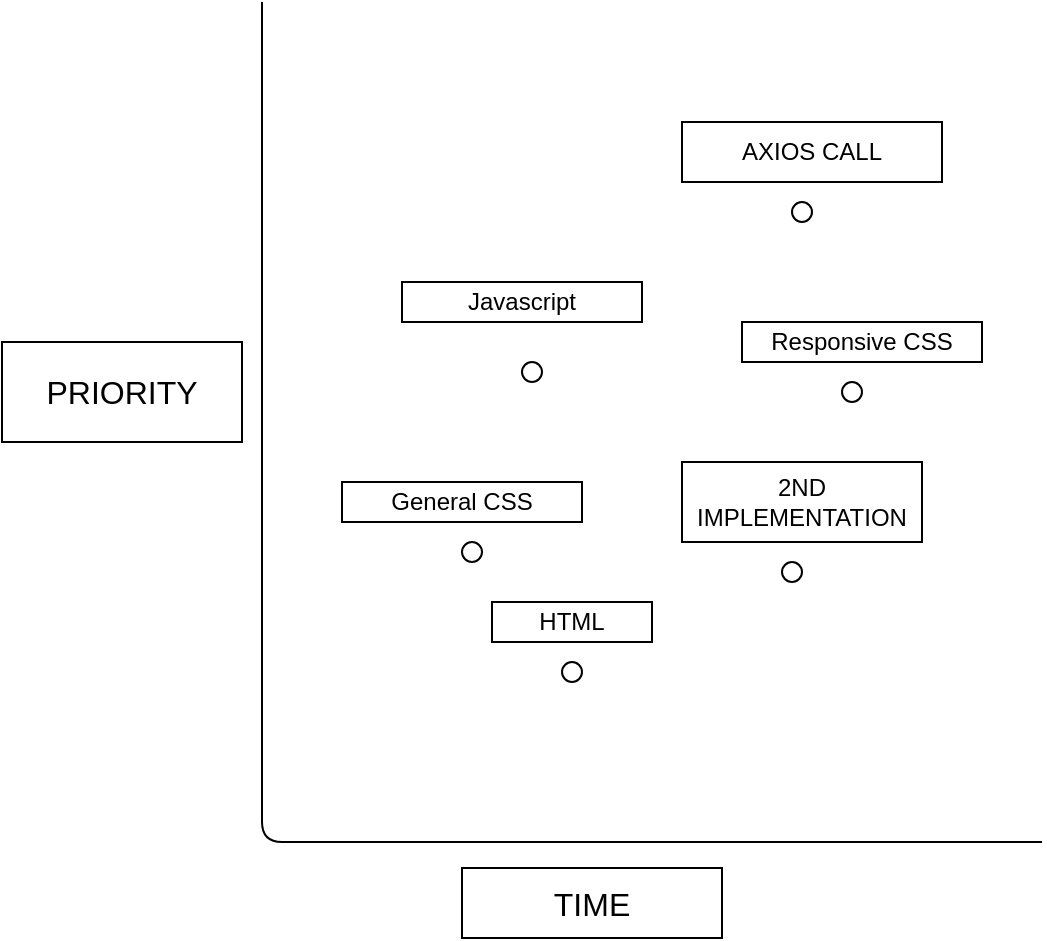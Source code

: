 <mxfile version="14.9.8" type="github">
  <diagram id="8i7PYyHVsurSzj8iT3wR" name="Page-1">
    <mxGraphModel dx="656" dy="660" grid="1" gridSize="10" guides="1" tooltips="1" connect="1" arrows="1" fold="1" page="1" pageScale="1" pageWidth="850" pageHeight="1100" math="0" shadow="0">
      <root>
        <mxCell id="0" />
        <mxCell id="1" parent="0" />
        <mxCell id="8tzd8QEuO7iOjv4lJw8D-2" value="" style="endArrow=none;html=1;" edge="1" parent="1">
          <mxGeometry width="50" height="50" relative="1" as="geometry">
            <mxPoint x="550" y="520" as="sourcePoint" />
            <mxPoint x="160" y="100" as="targetPoint" />
            <Array as="points">
              <mxPoint x="160" y="520" />
            </Array>
          </mxGeometry>
        </mxCell>
        <mxCell id="8tzd8QEuO7iOjv4lJw8D-4" value="&lt;font size=&quot;3&quot;&gt;TIME&lt;/font&gt;" style="rounded=0;whiteSpace=wrap;html=1;" vertex="1" parent="1">
          <mxGeometry x="260" y="533" width="130" height="35" as="geometry" />
        </mxCell>
        <mxCell id="8tzd8QEuO7iOjv4lJw8D-5" value="&lt;font size=&quot;3&quot;&gt;PRIORITY&lt;/font&gt;" style="rounded=0;whiteSpace=wrap;html=1;" vertex="1" parent="1">
          <mxGeometry x="30" y="270" width="120" height="50" as="geometry" />
        </mxCell>
        <mxCell id="8tzd8QEuO7iOjv4lJw8D-7" value="" style="ellipse;whiteSpace=wrap;html=1;aspect=fixed;" vertex="1" parent="1">
          <mxGeometry x="310" y="430" width="10" height="10" as="geometry" />
        </mxCell>
        <mxCell id="8tzd8QEuO7iOjv4lJw8D-8" value="" style="ellipse;whiteSpace=wrap;html=1;aspect=fixed;" vertex="1" parent="1">
          <mxGeometry x="420" y="380" width="10" height="10" as="geometry" />
        </mxCell>
        <mxCell id="8tzd8QEuO7iOjv4lJw8D-9" value="" style="ellipse;whiteSpace=wrap;html=1;aspect=fixed;" vertex="1" parent="1">
          <mxGeometry x="425" y="200" width="10" height="10" as="geometry" />
        </mxCell>
        <mxCell id="8tzd8QEuO7iOjv4lJw8D-10" value="" style="ellipse;whiteSpace=wrap;html=1;aspect=fixed;" vertex="1" parent="1">
          <mxGeometry x="290" y="280" width="10" height="10" as="geometry" />
        </mxCell>
        <mxCell id="8tzd8QEuO7iOjv4lJw8D-11" value="" style="ellipse;whiteSpace=wrap;html=1;aspect=fixed;" vertex="1" parent="1">
          <mxGeometry x="450" y="290" width="10" height="10" as="geometry" />
        </mxCell>
        <mxCell id="8tzd8QEuO7iOjv4lJw8D-12" value="" style="ellipse;whiteSpace=wrap;html=1;aspect=fixed;" vertex="1" parent="1">
          <mxGeometry x="260" y="370" width="10" height="10" as="geometry" />
        </mxCell>
        <mxCell id="8tzd8QEuO7iOjv4lJw8D-15" value="AXIOS CALL" style="rounded=0;whiteSpace=wrap;html=1;" vertex="1" parent="1">
          <mxGeometry x="370" y="160" width="130" height="30" as="geometry" />
        </mxCell>
        <mxCell id="8tzd8QEuO7iOjv4lJw8D-19" value="HTML" style="rounded=0;whiteSpace=wrap;html=1;" vertex="1" parent="1">
          <mxGeometry x="275" y="400" width="80" height="20" as="geometry" />
        </mxCell>
        <mxCell id="8tzd8QEuO7iOjv4lJw8D-20" value="Javascript" style="rounded=0;whiteSpace=wrap;html=1;" vertex="1" parent="1">
          <mxGeometry x="230" y="240" width="120" height="20" as="geometry" />
        </mxCell>
        <mxCell id="8tzd8QEuO7iOjv4lJw8D-21" value="2ND IMPLEMENTATION" style="rounded=0;whiteSpace=wrap;html=1;" vertex="1" parent="1">
          <mxGeometry x="370" y="330" width="120" height="40" as="geometry" />
        </mxCell>
        <mxCell id="8tzd8QEuO7iOjv4lJw8D-22" value="Responsive CSS" style="rounded=0;whiteSpace=wrap;html=1;" vertex="1" parent="1">
          <mxGeometry x="400" y="260" width="120" height="20" as="geometry" />
        </mxCell>
        <mxCell id="8tzd8QEuO7iOjv4lJw8D-23" value="General CSS" style="rounded=0;whiteSpace=wrap;html=1;" vertex="1" parent="1">
          <mxGeometry x="200" y="340" width="120" height="20" as="geometry" />
        </mxCell>
      </root>
    </mxGraphModel>
  </diagram>
</mxfile>
